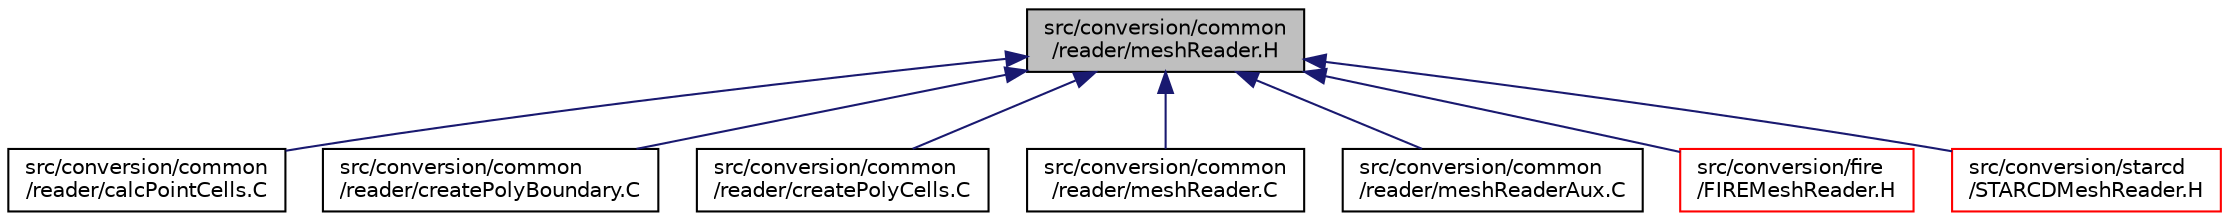 digraph "src/conversion/common/reader/meshReader.H"
{
  bgcolor="transparent";
  edge [fontname="Helvetica",fontsize="10",labelfontname="Helvetica",labelfontsize="10"];
  node [fontname="Helvetica",fontsize="10",shape=record];
  Node1 [label="src/conversion/common\l/reader/meshReader.H",height=0.2,width=0.4,color="black", fillcolor="grey75", style="filled" fontcolor="black"];
  Node1 -> Node2 [dir="back",color="midnightblue",fontsize="10",style="solid",fontname="Helvetica"];
  Node2 [label="src/conversion/common\l/reader/calcPointCells.C",height=0.2,width=0.4,color="black",URL="$calcPointCells_8C.html",tooltip="calculate point cells - ie, the cells attached to each point "];
  Node1 -> Node3 [dir="back",color="midnightblue",fontsize="10",style="solid",fontname="Helvetica"];
  Node3 [label="src/conversion/common\l/reader/createPolyBoundary.C",height=0.2,width=0.4,color="black",URL="$createPolyBoundary_8C.html",tooltip="boundary faces "];
  Node1 -> Node4 [dir="back",color="midnightblue",fontsize="10",style="solid",fontname="Helvetica"];
  Node4 [label="src/conversion/common\l/reader/createPolyCells.C",height=0.2,width=0.4,color="black",URL="$createPolyCells_8C.html",tooltip="create cellPolys "];
  Node1 -> Node5 [dir="back",color="midnightblue",fontsize="10",style="solid",fontname="Helvetica"];
  Node5 [label="src/conversion/common\l/reader/meshReader.C",height=0.2,width=0.4,color="black",URL="$meshReader_8C.html"];
  Node1 -> Node6 [dir="back",color="midnightblue",fontsize="10",style="solid",fontname="Helvetica"];
  Node6 [label="src/conversion/common\l/reader/meshReaderAux.C",height=0.2,width=0.4,color="black",URL="$meshReaderAux_8C.html"];
  Node1 -> Node7 [dir="back",color="midnightblue",fontsize="10",style="solid",fontname="Helvetica"];
  Node7 [label="src/conversion/fire\l/FIREMeshReader.H",height=0.2,width=0.4,color="red",URL="$FIREMeshReader_8H.html"];
  Node1 -> Node8 [dir="back",color="midnightblue",fontsize="10",style="solid",fontname="Helvetica"];
  Node8 [label="src/conversion/starcd\l/STARCDMeshReader.H",height=0.2,width=0.4,color="red",URL="$STARCDMeshReader_8H.html"];
}
